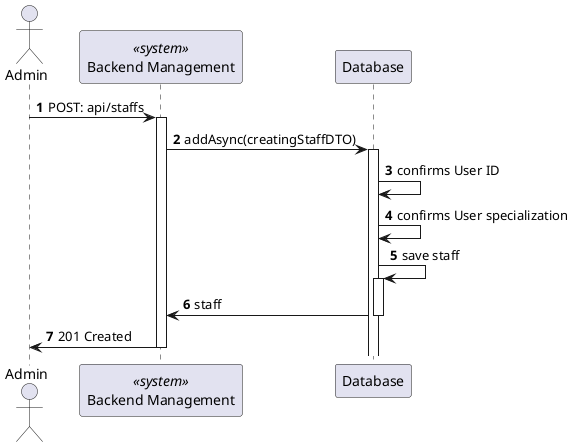 @startuml

autonumber
actor Admin as "Admin"
participant BE as "Backend Management" <<system>>
participant DB as "Database"

Admin-> BE : POST: api/staffs
activate BE

BE -> DB : addAsync(creatingStaffDTO)



activate DB 

DB -> DB : confirms User ID

DB -> DB : confirms User specialization

DB -> DB : save staff

activate DB 

DB -> BE : staff 

deactivate DB 

Admin <- BE : 201 Created

deactivate BE

@enduml
